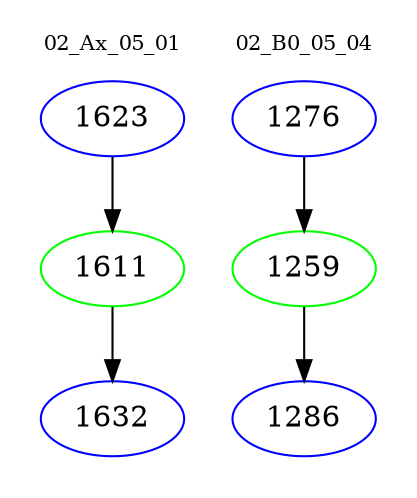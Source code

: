 digraph{
subgraph cluster_0 {
color = white
label = "02_Ax_05_01";
fontsize=10;
T0_1623 [label="1623", color="blue"]
T0_1623 -> T0_1611 [color="black"]
T0_1611 [label="1611", color="green"]
T0_1611 -> T0_1632 [color="black"]
T0_1632 [label="1632", color="blue"]
}
subgraph cluster_1 {
color = white
label = "02_B0_05_04";
fontsize=10;
T1_1276 [label="1276", color="blue"]
T1_1276 -> T1_1259 [color="black"]
T1_1259 [label="1259", color="green"]
T1_1259 -> T1_1286 [color="black"]
T1_1286 [label="1286", color="blue"]
}
}
